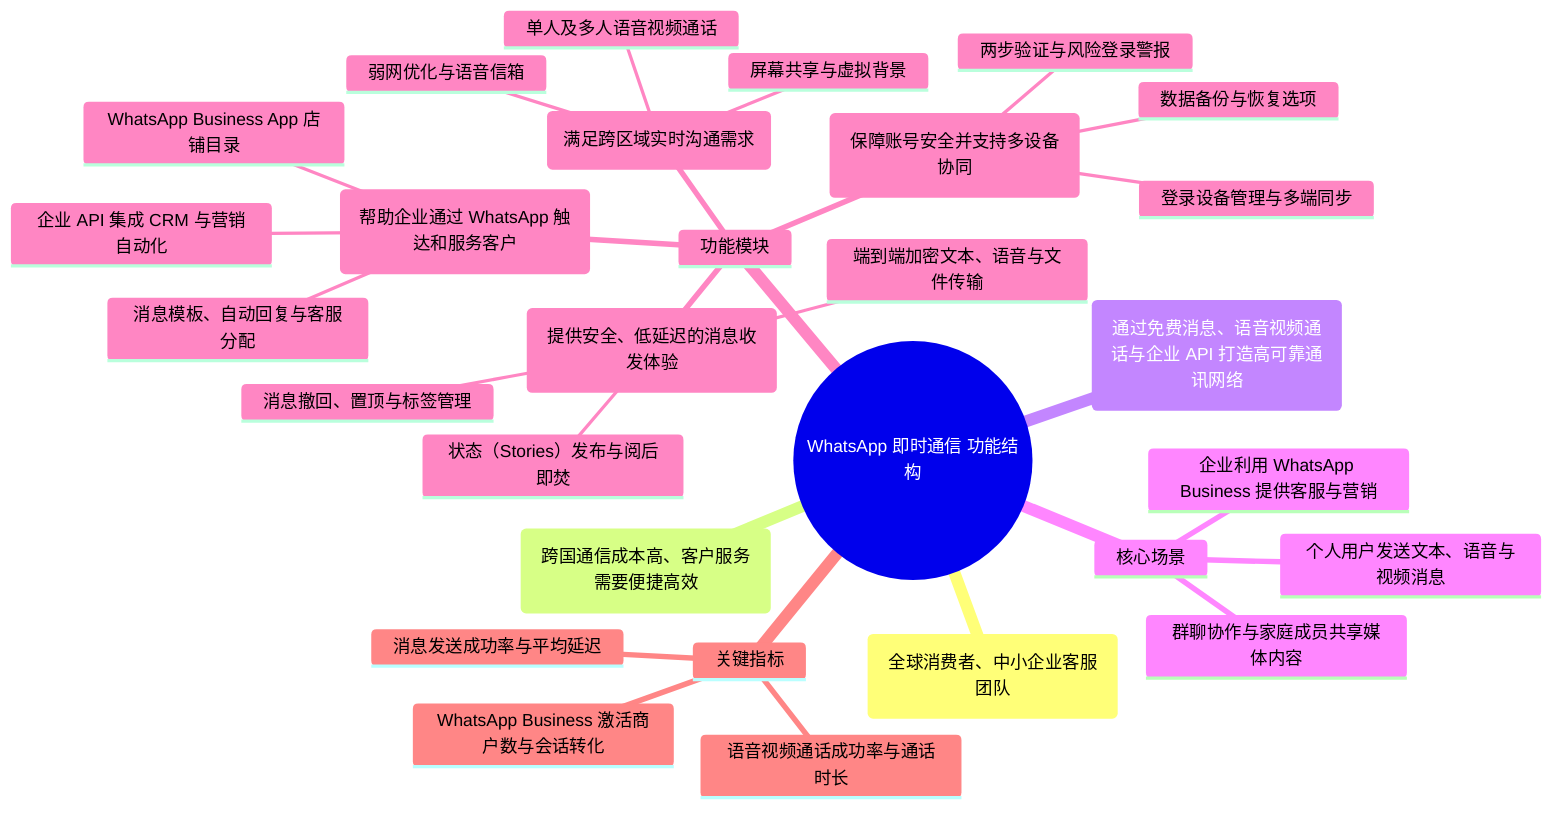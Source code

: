 %% Auto-generated by scripts/generate_assets.py
mindmap
  root((WhatsApp 即时通信 功能结构))
    目标用户(全球消费者、中小企业客服团队)
    核心痛点(跨国通信成本高、客户服务需要便捷高效)
    价值主张(通过免费消息、语音视频通话与企业 API 打造高可靠通讯网络)
    核心场景
      个人用户发送文本、语音与视频消息
      群聊协作与家庭成员共享媒体内容
      企业利用 WhatsApp Business 提供客服与营销
    功能模块
      即时消息(提供安全、低延迟的消息收发体验)
        端到端加密文本、语音与文件传输
        消息撤回、置顶与标签管理
        状态（Stories）发布与阅后即焚
      音视频通话(满足跨区域实时沟通需求)
        单人及多人语音视频通话
        屏幕共享与虚拟背景
        弱网优化与语音信箱
      商业服务(帮助企业通过 WhatsApp 触达和服务客户)
        WhatsApp Business App 店铺目录
        消息模板、自动回复与客服分配
        企业 API 集成 CRM 与营销自动化
      安全与设备管理(保障账号安全并支持多设备协同)
        登录设备管理与多端同步
        两步验证与风险登录警报
        数据备份与恢复选项
    关键指标
      消息发送成功率与平均延迟
      语音视频通话成功率与通话时长
      WhatsApp Business 激活商户数与会话转化